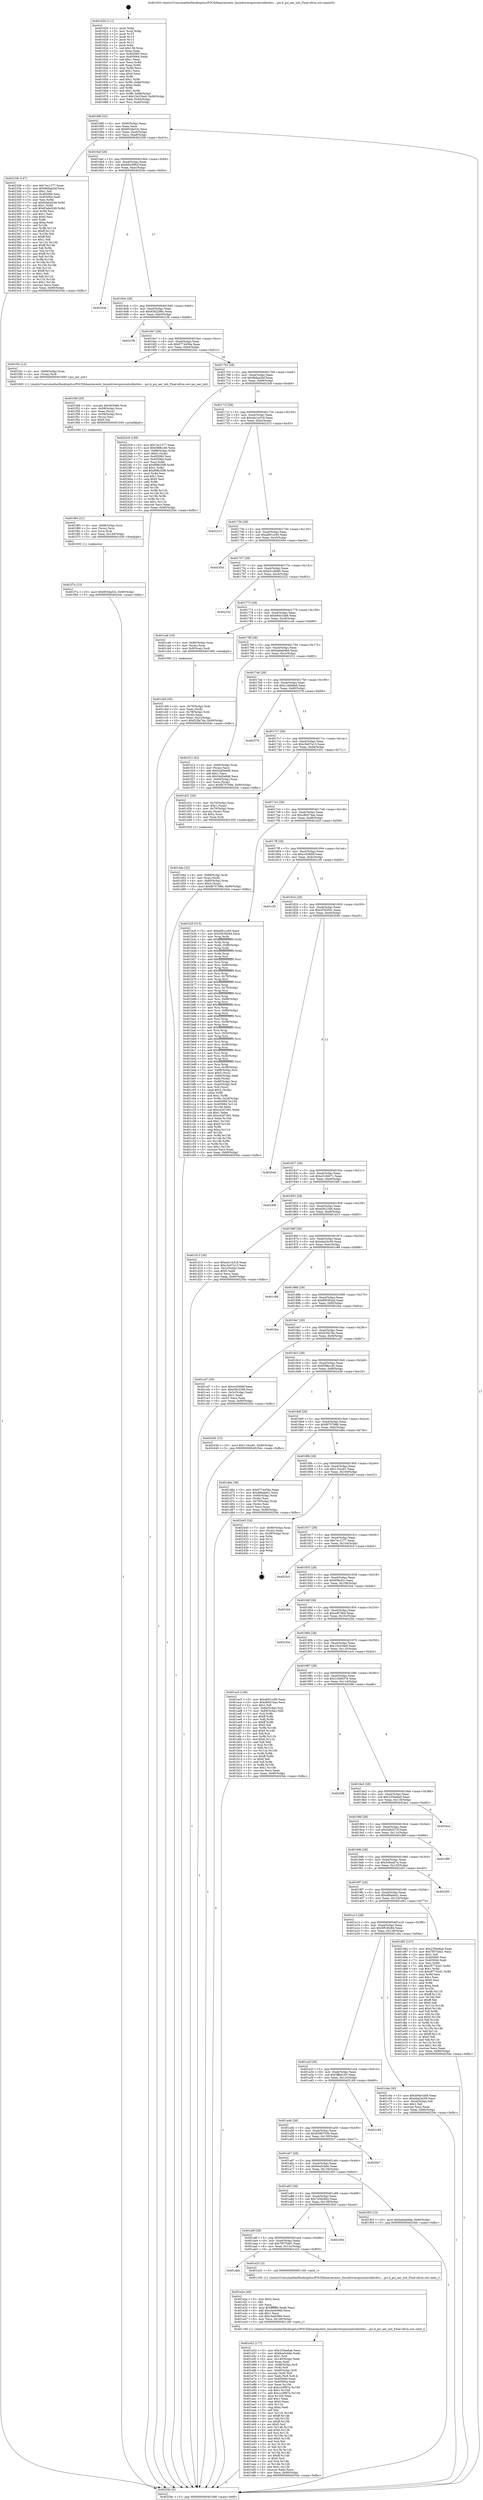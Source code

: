 digraph "0x401620" {
  label = "0x401620 (/mnt/c/Users/mathe/Desktop/tcc/POCII/binaries/extr_linuxdriverspcicontrollerdwc....pci.h_pci_aer_init_Final-ollvm.out::main(0))"
  labelloc = "t"
  node[shape=record]

  Entry [label="",width=0.3,height=0.3,shape=circle,fillcolor=black,style=filled]
  "0x40168f" [label="{
     0x40168f [32]\l
     | [instrs]\l
     &nbsp;&nbsp;0x40168f \<+6\>: mov -0x90(%rbp),%eax\l
     &nbsp;&nbsp;0x401695 \<+2\>: mov %eax,%ecx\l
     &nbsp;&nbsp;0x401697 \<+6\>: sub $0x855da53c,%ecx\l
     &nbsp;&nbsp;0x40169d \<+6\>: mov %eax,-0xa4(%rbp)\l
     &nbsp;&nbsp;0x4016a3 \<+6\>: mov %ecx,-0xa8(%rbp)\l
     &nbsp;&nbsp;0x4016a9 \<+6\>: je 0000000000402336 \<main+0xd16\>\l
  }"]
  "0x402336" [label="{
     0x402336 [147]\l
     | [instrs]\l
     &nbsp;&nbsp;0x402336 \<+5\>: mov $0x7ec1277,%eax\l
     &nbsp;&nbsp;0x40233b \<+5\>: mov $0x9b6aa2bf,%ecx\l
     &nbsp;&nbsp;0x402340 \<+2\>: mov $0x1,%dl\l
     &nbsp;&nbsp;0x402342 \<+7\>: mov 0x405060,%esi\l
     &nbsp;&nbsp;0x402349 \<+7\>: mov 0x405064,%edi\l
     &nbsp;&nbsp;0x402350 \<+3\>: mov %esi,%r8d\l
     &nbsp;&nbsp;0x402353 \<+7\>: sub $0x83abd249,%r8d\l
     &nbsp;&nbsp;0x40235a \<+4\>: sub $0x1,%r8d\l
     &nbsp;&nbsp;0x40235e \<+7\>: add $0x83abd249,%r8d\l
     &nbsp;&nbsp;0x402365 \<+4\>: imul %r8d,%esi\l
     &nbsp;&nbsp;0x402369 \<+3\>: and $0x1,%esi\l
     &nbsp;&nbsp;0x40236c \<+3\>: cmp $0x0,%esi\l
     &nbsp;&nbsp;0x40236f \<+4\>: sete %r9b\l
     &nbsp;&nbsp;0x402373 \<+3\>: cmp $0xa,%edi\l
     &nbsp;&nbsp;0x402376 \<+4\>: setl %r10b\l
     &nbsp;&nbsp;0x40237a \<+3\>: mov %r9b,%r11b\l
     &nbsp;&nbsp;0x40237d \<+4\>: xor $0xff,%r11b\l
     &nbsp;&nbsp;0x402381 \<+3\>: mov %r10b,%bl\l
     &nbsp;&nbsp;0x402384 \<+3\>: xor $0xff,%bl\l
     &nbsp;&nbsp;0x402387 \<+3\>: xor $0x1,%dl\l
     &nbsp;&nbsp;0x40238a \<+3\>: mov %r11b,%r14b\l
     &nbsp;&nbsp;0x40238d \<+4\>: and $0xff,%r14b\l
     &nbsp;&nbsp;0x402391 \<+3\>: and %dl,%r9b\l
     &nbsp;&nbsp;0x402394 \<+3\>: mov %bl,%r15b\l
     &nbsp;&nbsp;0x402397 \<+4\>: and $0xff,%r15b\l
     &nbsp;&nbsp;0x40239b \<+3\>: and %dl,%r10b\l
     &nbsp;&nbsp;0x40239e \<+3\>: or %r9b,%r14b\l
     &nbsp;&nbsp;0x4023a1 \<+3\>: or %r10b,%r15b\l
     &nbsp;&nbsp;0x4023a4 \<+3\>: xor %r15b,%r14b\l
     &nbsp;&nbsp;0x4023a7 \<+3\>: or %bl,%r11b\l
     &nbsp;&nbsp;0x4023aa \<+4\>: xor $0xff,%r11b\l
     &nbsp;&nbsp;0x4023ae \<+3\>: or $0x1,%dl\l
     &nbsp;&nbsp;0x4023b1 \<+3\>: and %dl,%r11b\l
     &nbsp;&nbsp;0x4023b4 \<+3\>: or %r11b,%r14b\l
     &nbsp;&nbsp;0x4023b7 \<+4\>: test $0x1,%r14b\l
     &nbsp;&nbsp;0x4023bb \<+3\>: cmovne %ecx,%eax\l
     &nbsp;&nbsp;0x4023be \<+6\>: mov %eax,-0x90(%rbp)\l
     &nbsp;&nbsp;0x4023c4 \<+5\>: jmp 00000000004025dc \<main+0xfbc\>\l
  }"]
  "0x4016af" [label="{
     0x4016af [28]\l
     | [instrs]\l
     &nbsp;&nbsp;0x4016af \<+5\>: jmp 00000000004016b4 \<main+0x94\>\l
     &nbsp;&nbsp;0x4016b4 \<+6\>: mov -0xa4(%rbp),%eax\l
     &nbsp;&nbsp;0x4016ba \<+5\>: sub $0x8d4308cf,%eax\l
     &nbsp;&nbsp;0x4016bf \<+6\>: mov %eax,-0xac(%rbp)\l
     &nbsp;&nbsp;0x4016c5 \<+6\>: je 000000000040254e \<main+0xf2e\>\l
  }"]
  Exit [label="",width=0.3,height=0.3,shape=circle,fillcolor=black,style=filled,peripheries=2]
  "0x40254e" [label="{
     0x40254e\l
  }", style=dashed]
  "0x4016cb" [label="{
     0x4016cb [28]\l
     | [instrs]\l
     &nbsp;&nbsp;0x4016cb \<+5\>: jmp 00000000004016d0 \<main+0xb0\>\l
     &nbsp;&nbsp;0x4016d0 \<+6\>: mov -0xa4(%rbp),%eax\l
     &nbsp;&nbsp;0x4016d6 \<+5\>: sub $0x9382286c,%eax\l
     &nbsp;&nbsp;0x4016db \<+6\>: mov %eax,-0xb0(%rbp)\l
     &nbsp;&nbsp;0x4016e1 \<+6\>: je 00000000004021fb \<main+0xbdb\>\l
  }"]
  "0x401f7a" [label="{
     0x401f7a [15]\l
     | [instrs]\l
     &nbsp;&nbsp;0x401f7a \<+10\>: movl $0x855da53c,-0x90(%rbp)\l
     &nbsp;&nbsp;0x401f84 \<+5\>: jmp 00000000004025dc \<main+0xfbc\>\l
  }"]
  "0x4021fb" [label="{
     0x4021fb\l
  }", style=dashed]
  "0x4016e7" [label="{
     0x4016e7 [28]\l
     | [instrs]\l
     &nbsp;&nbsp;0x4016e7 \<+5\>: jmp 00000000004016ec \<main+0xcc\>\l
     &nbsp;&nbsp;0x4016ec \<+6\>: mov -0xa4(%rbp),%eax\l
     &nbsp;&nbsp;0x4016f2 \<+5\>: sub $0x9774456a,%eax\l
     &nbsp;&nbsp;0x4016f7 \<+6\>: mov %eax,-0xb4(%rbp)\l
     &nbsp;&nbsp;0x4016fd \<+6\>: je 0000000000401f3c \<main+0x91c\>\l
  }"]
  "0x401f65" [label="{
     0x401f65 [21]\l
     | [instrs]\l
     &nbsp;&nbsp;0x401f65 \<+4\>: mov -0x68(%rbp),%rcx\l
     &nbsp;&nbsp;0x401f69 \<+3\>: mov (%rcx),%rcx\l
     &nbsp;&nbsp;0x401f6c \<+3\>: mov %rcx,%rdi\l
     &nbsp;&nbsp;0x401f6f \<+6\>: mov %eax,-0x144(%rbp)\l
     &nbsp;&nbsp;0x401f75 \<+5\>: call 0000000000401030 \<free@plt\>\l
     | [calls]\l
     &nbsp;&nbsp;0x401030 \{1\} (unknown)\l
  }"]
  "0x401f3c" [label="{
     0x401f3c [12]\l
     | [instrs]\l
     &nbsp;&nbsp;0x401f3c \<+4\>: mov -0x68(%rbp),%rax\l
     &nbsp;&nbsp;0x401f40 \<+3\>: mov (%rax),%rdi\l
     &nbsp;&nbsp;0x401f43 \<+5\>: call 0000000000401600 \<pci_aer_init\>\l
     | [calls]\l
     &nbsp;&nbsp;0x401600 \{1\} (/mnt/c/Users/mathe/Desktop/tcc/POCII/binaries/extr_linuxdriverspcicontrollerdwc....pci.h_pci_aer_init_Final-ollvm.out::pci_aer_init)\l
  }"]
  "0x401703" [label="{
     0x401703 [28]\l
     | [instrs]\l
     &nbsp;&nbsp;0x401703 \<+5\>: jmp 0000000000401708 \<main+0xe8\>\l
     &nbsp;&nbsp;0x401708 \<+6\>: mov -0xa4(%rbp),%eax\l
     &nbsp;&nbsp;0x40170e \<+5\>: sub $0x9b6aa2bf,%eax\l
     &nbsp;&nbsp;0x401713 \<+6\>: mov %eax,-0xb8(%rbp)\l
     &nbsp;&nbsp;0x401719 \<+6\>: je 00000000004023c9 \<main+0xda9\>\l
  }"]
  "0x401f48" [label="{
     0x401f48 [29]\l
     | [instrs]\l
     &nbsp;&nbsp;0x401f48 \<+10\>: movabs $0x4030d6,%rdi\l
     &nbsp;&nbsp;0x401f52 \<+4\>: mov -0x58(%rbp),%rcx\l
     &nbsp;&nbsp;0x401f56 \<+2\>: mov %eax,(%rcx)\l
     &nbsp;&nbsp;0x401f58 \<+4\>: mov -0x58(%rbp),%rcx\l
     &nbsp;&nbsp;0x401f5c \<+2\>: mov (%rcx),%esi\l
     &nbsp;&nbsp;0x401f5e \<+2\>: mov $0x0,%al\l
     &nbsp;&nbsp;0x401f60 \<+5\>: call 0000000000401040 \<printf@plt\>\l
     | [calls]\l
     &nbsp;&nbsp;0x401040 \{1\} (unknown)\l
  }"]
  "0x4023c9" [label="{
     0x4023c9 [109]\l
     | [instrs]\l
     &nbsp;&nbsp;0x4023c9 \<+5\>: mov $0x7ec1277,%eax\l
     &nbsp;&nbsp;0x4023ce \<+5\>: mov $0xf388cc40,%ecx\l
     &nbsp;&nbsp;0x4023d3 \<+7\>: mov -0x88(%rbp),%rdx\l
     &nbsp;&nbsp;0x4023da \<+6\>: movl $0x0,(%rdx)\l
     &nbsp;&nbsp;0x4023e0 \<+7\>: mov 0x405060,%esi\l
     &nbsp;&nbsp;0x4023e7 \<+7\>: mov 0x405064,%edi\l
     &nbsp;&nbsp;0x4023ee \<+3\>: mov %esi,%r8d\l
     &nbsp;&nbsp;0x4023f1 \<+7\>: sub $0xf99b35f8,%r8d\l
     &nbsp;&nbsp;0x4023f8 \<+4\>: sub $0x1,%r8d\l
     &nbsp;&nbsp;0x4023fc \<+7\>: add $0xf99b35f8,%r8d\l
     &nbsp;&nbsp;0x402403 \<+4\>: imul %r8d,%esi\l
     &nbsp;&nbsp;0x402407 \<+3\>: and $0x1,%esi\l
     &nbsp;&nbsp;0x40240a \<+3\>: cmp $0x0,%esi\l
     &nbsp;&nbsp;0x40240d \<+4\>: sete %r9b\l
     &nbsp;&nbsp;0x402411 \<+3\>: cmp $0xa,%edi\l
     &nbsp;&nbsp;0x402414 \<+4\>: setl %r10b\l
     &nbsp;&nbsp;0x402418 \<+3\>: mov %r9b,%r11b\l
     &nbsp;&nbsp;0x40241b \<+3\>: and %r10b,%r11b\l
     &nbsp;&nbsp;0x40241e \<+3\>: xor %r10b,%r9b\l
     &nbsp;&nbsp;0x402421 \<+3\>: or %r9b,%r11b\l
     &nbsp;&nbsp;0x402424 \<+4\>: test $0x1,%r11b\l
     &nbsp;&nbsp;0x402428 \<+3\>: cmovne %ecx,%eax\l
     &nbsp;&nbsp;0x40242b \<+6\>: mov %eax,-0x90(%rbp)\l
     &nbsp;&nbsp;0x402431 \<+5\>: jmp 00000000004025dc \<main+0xfbc\>\l
  }"]
  "0x40171f" [label="{
     0x40171f [28]\l
     | [instrs]\l
     &nbsp;&nbsp;0x40171f \<+5\>: jmp 0000000000401724 \<main+0x104\>\l
     &nbsp;&nbsp;0x401724 \<+6\>: mov -0xa4(%rbp),%eax\l
     &nbsp;&nbsp;0x40172a \<+5\>: sub $0xa4c1e318,%eax\l
     &nbsp;&nbsp;0x40172f \<+6\>: mov %eax,-0xbc(%rbp)\l
     &nbsp;&nbsp;0x401735 \<+6\>: je 0000000000402313 \<main+0xcf3\>\l
  }"]
  "0x401e52" [label="{
     0x401e52 [177]\l
     | [instrs]\l
     &nbsp;&nbsp;0x401e52 \<+5\>: mov $0x235be6ad,%ecx\l
     &nbsp;&nbsp;0x401e57 \<+5\>: mov $0x6ea5cb6e,%edx\l
     &nbsp;&nbsp;0x401e5c \<+3\>: mov $0x1,%sil\l
     &nbsp;&nbsp;0x401e5f \<+6\>: mov -0x140(%rbp),%edi\l
     &nbsp;&nbsp;0x401e65 \<+3\>: imul %eax,%edi\l
     &nbsp;&nbsp;0x401e68 \<+4\>: mov -0x68(%rbp),%r8\l
     &nbsp;&nbsp;0x401e6c \<+3\>: mov (%r8),%r8\l
     &nbsp;&nbsp;0x401e6f \<+4\>: mov -0x60(%rbp),%r9\l
     &nbsp;&nbsp;0x401e73 \<+3\>: movslq (%r9),%r9\l
     &nbsp;&nbsp;0x401e76 \<+4\>: mov %edi,(%r8,%r9,4)\l
     &nbsp;&nbsp;0x401e7a \<+7\>: mov 0x405060,%eax\l
     &nbsp;&nbsp;0x401e81 \<+7\>: mov 0x405064,%edi\l
     &nbsp;&nbsp;0x401e88 \<+3\>: mov %eax,%r10d\l
     &nbsp;&nbsp;0x401e8b \<+7\>: sub $0xccc9f87a,%r10d\l
     &nbsp;&nbsp;0x401e92 \<+4\>: sub $0x1,%r10d\l
     &nbsp;&nbsp;0x401e96 \<+7\>: add $0xccc9f87a,%r10d\l
     &nbsp;&nbsp;0x401e9d \<+4\>: imul %r10d,%eax\l
     &nbsp;&nbsp;0x401ea1 \<+3\>: and $0x1,%eax\l
     &nbsp;&nbsp;0x401ea4 \<+3\>: cmp $0x0,%eax\l
     &nbsp;&nbsp;0x401ea7 \<+4\>: sete %r11b\l
     &nbsp;&nbsp;0x401eab \<+3\>: cmp $0xa,%edi\l
     &nbsp;&nbsp;0x401eae \<+3\>: setl %bl\l
     &nbsp;&nbsp;0x401eb1 \<+3\>: mov %r11b,%r14b\l
     &nbsp;&nbsp;0x401eb4 \<+4\>: xor $0xff,%r14b\l
     &nbsp;&nbsp;0x401eb8 \<+3\>: mov %bl,%r15b\l
     &nbsp;&nbsp;0x401ebb \<+4\>: xor $0xff,%r15b\l
     &nbsp;&nbsp;0x401ebf \<+4\>: xor $0x0,%sil\l
     &nbsp;&nbsp;0x401ec3 \<+3\>: mov %r14b,%r12b\l
     &nbsp;&nbsp;0x401ec6 \<+4\>: and $0x0,%r12b\l
     &nbsp;&nbsp;0x401eca \<+3\>: and %sil,%r11b\l
     &nbsp;&nbsp;0x401ecd \<+3\>: mov %r15b,%r13b\l
     &nbsp;&nbsp;0x401ed0 \<+4\>: and $0x0,%r13b\l
     &nbsp;&nbsp;0x401ed4 \<+3\>: and %sil,%bl\l
     &nbsp;&nbsp;0x401ed7 \<+3\>: or %r11b,%r12b\l
     &nbsp;&nbsp;0x401eda \<+3\>: or %bl,%r13b\l
     &nbsp;&nbsp;0x401edd \<+3\>: xor %r13b,%r12b\l
     &nbsp;&nbsp;0x401ee0 \<+3\>: or %r15b,%r14b\l
     &nbsp;&nbsp;0x401ee3 \<+4\>: xor $0xff,%r14b\l
     &nbsp;&nbsp;0x401ee7 \<+4\>: or $0x0,%sil\l
     &nbsp;&nbsp;0x401eeb \<+3\>: and %sil,%r14b\l
     &nbsp;&nbsp;0x401eee \<+3\>: or %r14b,%r12b\l
     &nbsp;&nbsp;0x401ef1 \<+4\>: test $0x1,%r12b\l
     &nbsp;&nbsp;0x401ef5 \<+3\>: cmovne %edx,%ecx\l
     &nbsp;&nbsp;0x401ef8 \<+6\>: mov %ecx,-0x90(%rbp)\l
     &nbsp;&nbsp;0x401efe \<+5\>: jmp 00000000004025dc \<main+0xfbc\>\l
  }"]
  "0x402313" [label="{
     0x402313\l
  }", style=dashed]
  "0x40173b" [label="{
     0x40173b [28]\l
     | [instrs]\l
     &nbsp;&nbsp;0x40173b \<+5\>: jmp 0000000000401740 \<main+0x120\>\l
     &nbsp;&nbsp;0x401740 \<+6\>: mov -0xa4(%rbp),%eax\l
     &nbsp;&nbsp;0x401746 \<+5\>: sub $0xa691cc60,%eax\l
     &nbsp;&nbsp;0x40174b \<+6\>: mov %eax,-0xc0(%rbp)\l
     &nbsp;&nbsp;0x401751 \<+6\>: je 000000000040245d \<main+0xe3d\>\l
  }"]
  "0x401e2a" [label="{
     0x401e2a [40]\l
     | [instrs]\l
     &nbsp;&nbsp;0x401e2a \<+5\>: mov $0x2,%ecx\l
     &nbsp;&nbsp;0x401e2f \<+1\>: cltd\l
     &nbsp;&nbsp;0x401e30 \<+2\>: idiv %ecx\l
     &nbsp;&nbsp;0x401e32 \<+6\>: imul $0xfffffffe,%edx,%ecx\l
     &nbsp;&nbsp;0x401e38 \<+6\>: add $0xc4edc96b,%ecx\l
     &nbsp;&nbsp;0x401e3e \<+3\>: add $0x1,%ecx\l
     &nbsp;&nbsp;0x401e41 \<+6\>: sub $0xc4edc96b,%ecx\l
     &nbsp;&nbsp;0x401e47 \<+6\>: mov %ecx,-0x140(%rbp)\l
     &nbsp;&nbsp;0x401e4d \<+5\>: call 0000000000401160 \<next_i\>\l
     | [calls]\l
     &nbsp;&nbsp;0x401160 \{1\} (/mnt/c/Users/mathe/Desktop/tcc/POCII/binaries/extr_linuxdriverspcicontrollerdwc....pci.h_pci_aer_init_Final-ollvm.out::next_i)\l
  }"]
  "0x40245d" [label="{
     0x40245d\l
  }", style=dashed]
  "0x401757" [label="{
     0x401757 [28]\l
     | [instrs]\l
     &nbsp;&nbsp;0x401757 \<+5\>: jmp 000000000040175c \<main+0x13c\>\l
     &nbsp;&nbsp;0x40175c \<+6\>: mov -0xa4(%rbp),%eax\l
     &nbsp;&nbsp;0x401762 \<+5\>: sub $0xb5148af0,%eax\l
     &nbsp;&nbsp;0x401767 \<+6\>: mov %eax,-0xc4(%rbp)\l
     &nbsp;&nbsp;0x40176d \<+6\>: je 0000000000402322 \<main+0xd02\>\l
  }"]
  "0x401abb" [label="{
     0x401abb\l
  }", style=dashed]
  "0x402322" [label="{
     0x402322\l
  }", style=dashed]
  "0x401773" [label="{
     0x401773 [28]\l
     | [instrs]\l
     &nbsp;&nbsp;0x401773 \<+5\>: jmp 0000000000401778 \<main+0x158\>\l
     &nbsp;&nbsp;0x401778 \<+6\>: mov -0xa4(%rbp),%eax\l
     &nbsp;&nbsp;0x40177e \<+5\>: sub $0xb94e1bb9,%eax\l
     &nbsp;&nbsp;0x401783 \<+6\>: mov %eax,-0xc8(%rbp)\l
     &nbsp;&nbsp;0x401789 \<+6\>: je 0000000000401ca9 \<main+0x689\>\l
  }"]
  "0x401e25" [label="{
     0x401e25 [5]\l
     | [instrs]\l
     &nbsp;&nbsp;0x401e25 \<+5\>: call 0000000000401160 \<next_i\>\l
     | [calls]\l
     &nbsp;&nbsp;0x401160 \{1\} (/mnt/c/Users/mathe/Desktop/tcc/POCII/binaries/extr_linuxdriverspcicontrollerdwc....pci.h_pci_aer_init_Final-ollvm.out::next_i)\l
  }"]
  "0x401ca9" [label="{
     0x401ca9 [16]\l
     | [instrs]\l
     &nbsp;&nbsp;0x401ca9 \<+4\>: mov -0x80(%rbp),%rax\l
     &nbsp;&nbsp;0x401cad \<+3\>: mov (%rax),%rax\l
     &nbsp;&nbsp;0x401cb0 \<+4\>: mov 0x8(%rax),%rdi\l
     &nbsp;&nbsp;0x401cb4 \<+5\>: call 0000000000401060 \<atoi@plt\>\l
     | [calls]\l
     &nbsp;&nbsp;0x401060 \{1\} (unknown)\l
  }"]
  "0x40178f" [label="{
     0x40178f [28]\l
     | [instrs]\l
     &nbsp;&nbsp;0x40178f \<+5\>: jmp 0000000000401794 \<main+0x174\>\l
     &nbsp;&nbsp;0x401794 \<+6\>: mov -0xa4(%rbp),%eax\l
     &nbsp;&nbsp;0x40179a \<+5\>: sub $0xba0ad4bb,%eax\l
     &nbsp;&nbsp;0x40179f \<+6\>: mov %eax,-0xcc(%rbp)\l
     &nbsp;&nbsp;0x4017a5 \<+6\>: je 0000000000401f12 \<main+0x8f2\>\l
  }"]
  "0x401a9f" [label="{
     0x401a9f [28]\l
     | [instrs]\l
     &nbsp;&nbsp;0x401a9f \<+5\>: jmp 0000000000401aa4 \<main+0x484\>\l
     &nbsp;&nbsp;0x401aa4 \<+6\>: mov -0xa4(%rbp),%eax\l
     &nbsp;&nbsp;0x401aaa \<+5\>: sub $0x7f075dd1,%eax\l
     &nbsp;&nbsp;0x401aaf \<+6\>: mov %eax,-0x13c(%rbp)\l
     &nbsp;&nbsp;0x401ab5 \<+6\>: je 0000000000401e25 \<main+0x805\>\l
  }"]
  "0x401f12" [label="{
     0x401f12 [42]\l
     | [instrs]\l
     &nbsp;&nbsp;0x401f12 \<+4\>: mov -0x60(%rbp),%rax\l
     &nbsp;&nbsp;0x401f16 \<+2\>: mov (%rax),%ecx\l
     &nbsp;&nbsp;0x401f18 \<+6\>: add $0x54d5e8d6,%ecx\l
     &nbsp;&nbsp;0x401f1e \<+3\>: add $0x1,%ecx\l
     &nbsp;&nbsp;0x401f21 \<+6\>: sub $0x54d5e8d6,%ecx\l
     &nbsp;&nbsp;0x401f27 \<+4\>: mov -0x60(%rbp),%rax\l
     &nbsp;&nbsp;0x401f2b \<+2\>: mov %ecx,(%rax)\l
     &nbsp;&nbsp;0x401f2d \<+10\>: movl $0xfb707b86,-0x90(%rbp)\l
     &nbsp;&nbsp;0x401f37 \<+5\>: jmp 00000000004025dc \<main+0xfbc\>\l
  }"]
  "0x4017ab" [label="{
     0x4017ab [28]\l
     | [instrs]\l
     &nbsp;&nbsp;0x4017ab \<+5\>: jmp 00000000004017b0 \<main+0x190\>\l
     &nbsp;&nbsp;0x4017b0 \<+6\>: mov -0xa4(%rbp),%eax\l
     &nbsp;&nbsp;0x4017b6 \<+5\>: sub $0xc16bdde6,%eax\l
     &nbsp;&nbsp;0x4017bb \<+6\>: mov %eax,-0xd0(%rbp)\l
     &nbsp;&nbsp;0x4017c1 \<+6\>: je 0000000000402578 \<main+0xf58\>\l
  }"]
  "0x402304" [label="{
     0x402304\l
  }", style=dashed]
  "0x402578" [label="{
     0x402578\l
  }", style=dashed]
  "0x4017c7" [label="{
     0x4017c7 [28]\l
     | [instrs]\l
     &nbsp;&nbsp;0x4017c7 \<+5\>: jmp 00000000004017cc \<main+0x1ac\>\l
     &nbsp;&nbsp;0x4017cc \<+6\>: mov -0xa4(%rbp),%eax\l
     &nbsp;&nbsp;0x4017d2 \<+5\>: sub $0xc5e07a13,%eax\l
     &nbsp;&nbsp;0x4017d7 \<+6\>: mov %eax,-0xd4(%rbp)\l
     &nbsp;&nbsp;0x4017dd \<+6\>: je 0000000000401d31 \<main+0x711\>\l
  }"]
  "0x401a83" [label="{
     0x401a83 [28]\l
     | [instrs]\l
     &nbsp;&nbsp;0x401a83 \<+5\>: jmp 0000000000401a88 \<main+0x468\>\l
     &nbsp;&nbsp;0x401a88 \<+6\>: mov -0xa4(%rbp),%eax\l
     &nbsp;&nbsp;0x401a8e \<+5\>: sub $0x7e56c6d2,%eax\l
     &nbsp;&nbsp;0x401a93 \<+6\>: mov %eax,-0x138(%rbp)\l
     &nbsp;&nbsp;0x401a99 \<+6\>: je 0000000000402304 \<main+0xce4\>\l
  }"]
  "0x401d31" [label="{
     0x401d31 [29]\l
     | [instrs]\l
     &nbsp;&nbsp;0x401d31 \<+4\>: mov -0x70(%rbp),%rax\l
     &nbsp;&nbsp;0x401d35 \<+6\>: movl $0x1,(%rax)\l
     &nbsp;&nbsp;0x401d3b \<+4\>: mov -0x70(%rbp),%rax\l
     &nbsp;&nbsp;0x401d3f \<+3\>: movslq (%rax),%rax\l
     &nbsp;&nbsp;0x401d42 \<+4\>: shl $0x2,%rax\l
     &nbsp;&nbsp;0x401d46 \<+3\>: mov %rax,%rdi\l
     &nbsp;&nbsp;0x401d49 \<+5\>: call 0000000000401050 \<malloc@plt\>\l
     | [calls]\l
     &nbsp;&nbsp;0x401050 \{1\} (unknown)\l
  }"]
  "0x4017e3" [label="{
     0x4017e3 [28]\l
     | [instrs]\l
     &nbsp;&nbsp;0x4017e3 \<+5\>: jmp 00000000004017e8 \<main+0x1c8\>\l
     &nbsp;&nbsp;0x4017e8 \<+6\>: mov -0xa4(%rbp),%eax\l
     &nbsp;&nbsp;0x4017ee \<+5\>: sub $0xc66474aa,%eax\l
     &nbsp;&nbsp;0x4017f3 \<+6\>: mov %eax,-0xd8(%rbp)\l
     &nbsp;&nbsp;0x4017f9 \<+6\>: je 0000000000401b2f \<main+0x50f\>\l
  }"]
  "0x401f03" [label="{
     0x401f03 [15]\l
     | [instrs]\l
     &nbsp;&nbsp;0x401f03 \<+10\>: movl $0xba0ad4bb,-0x90(%rbp)\l
     &nbsp;&nbsp;0x401f0d \<+5\>: jmp 00000000004025dc \<main+0xfbc\>\l
  }"]
  "0x401b2f" [label="{
     0x401b2f [315]\l
     | [instrs]\l
     &nbsp;&nbsp;0x401b2f \<+5\>: mov $0xa691cc60,%eax\l
     &nbsp;&nbsp;0x401b34 \<+5\>: mov $0x5f538284,%ecx\l
     &nbsp;&nbsp;0x401b39 \<+3\>: mov %rsp,%rdx\l
     &nbsp;&nbsp;0x401b3c \<+4\>: add $0xfffffffffffffff0,%rdx\l
     &nbsp;&nbsp;0x401b40 \<+3\>: mov %rdx,%rsp\l
     &nbsp;&nbsp;0x401b43 \<+7\>: mov %rdx,-0x88(%rbp)\l
     &nbsp;&nbsp;0x401b4a \<+3\>: mov %rsp,%rdx\l
     &nbsp;&nbsp;0x401b4d \<+4\>: add $0xfffffffffffffff0,%rdx\l
     &nbsp;&nbsp;0x401b51 \<+3\>: mov %rdx,%rsp\l
     &nbsp;&nbsp;0x401b54 \<+3\>: mov %rsp,%rsi\l
     &nbsp;&nbsp;0x401b57 \<+4\>: add $0xfffffffffffffff0,%rsi\l
     &nbsp;&nbsp;0x401b5b \<+3\>: mov %rsi,%rsp\l
     &nbsp;&nbsp;0x401b5e \<+4\>: mov %rsi,-0x80(%rbp)\l
     &nbsp;&nbsp;0x401b62 \<+3\>: mov %rsp,%rsi\l
     &nbsp;&nbsp;0x401b65 \<+4\>: add $0xfffffffffffffff0,%rsi\l
     &nbsp;&nbsp;0x401b69 \<+3\>: mov %rsi,%rsp\l
     &nbsp;&nbsp;0x401b6c \<+4\>: mov %rsi,-0x78(%rbp)\l
     &nbsp;&nbsp;0x401b70 \<+3\>: mov %rsp,%rsi\l
     &nbsp;&nbsp;0x401b73 \<+4\>: add $0xfffffffffffffff0,%rsi\l
     &nbsp;&nbsp;0x401b77 \<+3\>: mov %rsi,%rsp\l
     &nbsp;&nbsp;0x401b7a \<+4\>: mov %rsi,-0x70(%rbp)\l
     &nbsp;&nbsp;0x401b7e \<+3\>: mov %rsp,%rsi\l
     &nbsp;&nbsp;0x401b81 \<+4\>: add $0xfffffffffffffff0,%rsi\l
     &nbsp;&nbsp;0x401b85 \<+3\>: mov %rsi,%rsp\l
     &nbsp;&nbsp;0x401b88 \<+4\>: mov %rsi,-0x68(%rbp)\l
     &nbsp;&nbsp;0x401b8c \<+3\>: mov %rsp,%rsi\l
     &nbsp;&nbsp;0x401b8f \<+4\>: add $0xfffffffffffffff0,%rsi\l
     &nbsp;&nbsp;0x401b93 \<+3\>: mov %rsi,%rsp\l
     &nbsp;&nbsp;0x401b96 \<+4\>: mov %rsi,-0x60(%rbp)\l
     &nbsp;&nbsp;0x401b9a \<+3\>: mov %rsp,%rsi\l
     &nbsp;&nbsp;0x401b9d \<+4\>: add $0xfffffffffffffff0,%rsi\l
     &nbsp;&nbsp;0x401ba1 \<+3\>: mov %rsi,%rsp\l
     &nbsp;&nbsp;0x401ba4 \<+4\>: mov %rsi,-0x58(%rbp)\l
     &nbsp;&nbsp;0x401ba8 \<+3\>: mov %rsp,%rsi\l
     &nbsp;&nbsp;0x401bab \<+4\>: add $0xfffffffffffffff0,%rsi\l
     &nbsp;&nbsp;0x401baf \<+3\>: mov %rsi,%rsp\l
     &nbsp;&nbsp;0x401bb2 \<+4\>: mov %rsi,-0x50(%rbp)\l
     &nbsp;&nbsp;0x401bb6 \<+3\>: mov %rsp,%rsi\l
     &nbsp;&nbsp;0x401bb9 \<+4\>: add $0xfffffffffffffff0,%rsi\l
     &nbsp;&nbsp;0x401bbd \<+3\>: mov %rsi,%rsp\l
     &nbsp;&nbsp;0x401bc0 \<+4\>: mov %rsi,-0x48(%rbp)\l
     &nbsp;&nbsp;0x401bc4 \<+3\>: mov %rsp,%rsi\l
     &nbsp;&nbsp;0x401bc7 \<+4\>: add $0xfffffffffffffff0,%rsi\l
     &nbsp;&nbsp;0x401bcb \<+3\>: mov %rsi,%rsp\l
     &nbsp;&nbsp;0x401bce \<+4\>: mov %rsi,-0x40(%rbp)\l
     &nbsp;&nbsp;0x401bd2 \<+3\>: mov %rsp,%rsi\l
     &nbsp;&nbsp;0x401bd5 \<+4\>: add $0xfffffffffffffff0,%rsi\l
     &nbsp;&nbsp;0x401bd9 \<+3\>: mov %rsi,%rsp\l
     &nbsp;&nbsp;0x401bdc \<+4\>: mov %rsi,-0x38(%rbp)\l
     &nbsp;&nbsp;0x401be0 \<+7\>: mov -0x88(%rbp),%rsi\l
     &nbsp;&nbsp;0x401be7 \<+6\>: movl $0x0,(%rsi)\l
     &nbsp;&nbsp;0x401bed \<+6\>: mov -0x94(%rbp),%edi\l
     &nbsp;&nbsp;0x401bf3 \<+2\>: mov %edi,(%rdx)\l
     &nbsp;&nbsp;0x401bf5 \<+4\>: mov -0x80(%rbp),%rsi\l
     &nbsp;&nbsp;0x401bf9 \<+7\>: mov -0xa0(%rbp),%r8\l
     &nbsp;&nbsp;0x401c00 \<+3\>: mov %r8,(%rsi)\l
     &nbsp;&nbsp;0x401c03 \<+3\>: cmpl $0x2,(%rdx)\l
     &nbsp;&nbsp;0x401c06 \<+4\>: setne %r9b\l
     &nbsp;&nbsp;0x401c0a \<+4\>: and $0x1,%r9b\l
     &nbsp;&nbsp;0x401c0e \<+4\>: mov %r9b,-0x2d(%rbp)\l
     &nbsp;&nbsp;0x401c12 \<+8\>: mov 0x405060,%r10d\l
     &nbsp;&nbsp;0x401c1a \<+8\>: mov 0x405064,%r11d\l
     &nbsp;&nbsp;0x401c22 \<+3\>: mov %r10d,%ebx\l
     &nbsp;&nbsp;0x401c25 \<+6\>: sub $0xc42d7491,%ebx\l
     &nbsp;&nbsp;0x401c2b \<+3\>: sub $0x1,%ebx\l
     &nbsp;&nbsp;0x401c2e \<+6\>: add $0xc42d7491,%ebx\l
     &nbsp;&nbsp;0x401c34 \<+4\>: imul %ebx,%r10d\l
     &nbsp;&nbsp;0x401c38 \<+4\>: and $0x1,%r10d\l
     &nbsp;&nbsp;0x401c3c \<+4\>: cmp $0x0,%r10d\l
     &nbsp;&nbsp;0x401c40 \<+4\>: sete %r9b\l
     &nbsp;&nbsp;0x401c44 \<+4\>: cmp $0xa,%r11d\l
     &nbsp;&nbsp;0x401c48 \<+4\>: setl %r14b\l
     &nbsp;&nbsp;0x401c4c \<+3\>: mov %r9b,%r15b\l
     &nbsp;&nbsp;0x401c4f \<+3\>: and %r14b,%r15b\l
     &nbsp;&nbsp;0x401c52 \<+3\>: xor %r14b,%r9b\l
     &nbsp;&nbsp;0x401c55 \<+3\>: or %r9b,%r15b\l
     &nbsp;&nbsp;0x401c58 \<+4\>: test $0x1,%r15b\l
     &nbsp;&nbsp;0x401c5c \<+3\>: cmovne %ecx,%eax\l
     &nbsp;&nbsp;0x401c5f \<+6\>: mov %eax,-0x90(%rbp)\l
     &nbsp;&nbsp;0x401c65 \<+5\>: jmp 00000000004025dc \<main+0xfbc\>\l
  }"]
  "0x4017ff" [label="{
     0x4017ff [28]\l
     | [instrs]\l
     &nbsp;&nbsp;0x4017ff \<+5\>: jmp 0000000000401804 \<main+0x1e4\>\l
     &nbsp;&nbsp;0x401804 \<+6\>: mov -0xa4(%rbp),%eax\l
     &nbsp;&nbsp;0x40180a \<+5\>: sub $0xcc036fdf,%eax\l
     &nbsp;&nbsp;0x40180f \<+6\>: mov %eax,-0xdc(%rbp)\l
     &nbsp;&nbsp;0x401815 \<+6\>: je 0000000000401cf5 \<main+0x6d5\>\l
  }"]
  "0x401a67" [label="{
     0x401a67 [28]\l
     | [instrs]\l
     &nbsp;&nbsp;0x401a67 \<+5\>: jmp 0000000000401a6c \<main+0x44c\>\l
     &nbsp;&nbsp;0x401a6c \<+6\>: mov -0xa4(%rbp),%eax\l
     &nbsp;&nbsp;0x401a72 \<+5\>: sub $0x6ea5cb6e,%eax\l
     &nbsp;&nbsp;0x401a77 \<+6\>: mov %eax,-0x134(%rbp)\l
     &nbsp;&nbsp;0x401a7d \<+6\>: je 0000000000401f03 \<main+0x8e3\>\l
  }"]
  "0x401cf5" [label="{
     0x401cf5\l
  }", style=dashed]
  "0x40181b" [label="{
     0x40181b [28]\l
     | [instrs]\l
     &nbsp;&nbsp;0x40181b \<+5\>: jmp 0000000000401820 \<main+0x200\>\l
     &nbsp;&nbsp;0x401820 \<+6\>: mov -0xa4(%rbp),%eax\l
     &nbsp;&nbsp;0x401826 \<+5\>: sub $0xcf783001,%eax\l
     &nbsp;&nbsp;0x40182b \<+6\>: mov %eax,-0xe0(%rbp)\l
     &nbsp;&nbsp;0x401831 \<+6\>: je 0000000000402040 \<main+0xa20\>\l
  }"]
  "0x4020e7" [label="{
     0x4020e7\l
  }", style=dashed]
  "0x402040" [label="{
     0x402040\l
  }", style=dashed]
  "0x401837" [label="{
     0x401837 [28]\l
     | [instrs]\l
     &nbsp;&nbsp;0x401837 \<+5\>: jmp 000000000040183c \<main+0x21c\>\l
     &nbsp;&nbsp;0x40183c \<+6\>: mov -0xa4(%rbp),%eax\l
     &nbsp;&nbsp;0x401842 \<+5\>: sub $0xe3184071,%eax\l
     &nbsp;&nbsp;0x401847 \<+6\>: mov %eax,-0xe4(%rbp)\l
     &nbsp;&nbsp;0x40184d \<+6\>: je 00000000004024f8 \<main+0xed8\>\l
  }"]
  "0x401a4b" [label="{
     0x401a4b [28]\l
     | [instrs]\l
     &nbsp;&nbsp;0x401a4b \<+5\>: jmp 0000000000401a50 \<main+0x430\>\l
     &nbsp;&nbsp;0x401a50 \<+6\>: mov -0xa4(%rbp),%eax\l
     &nbsp;&nbsp;0x401a56 \<+5\>: sub $0x6596703b,%eax\l
     &nbsp;&nbsp;0x401a5b \<+6\>: mov %eax,-0x130(%rbp)\l
     &nbsp;&nbsp;0x401a61 \<+6\>: je 00000000004020e7 \<main+0xac7\>\l
  }"]
  "0x4024f8" [label="{
     0x4024f8\l
  }", style=dashed]
  "0x401853" [label="{
     0x401853 [28]\l
     | [instrs]\l
     &nbsp;&nbsp;0x401853 \<+5\>: jmp 0000000000401858 \<main+0x238\>\l
     &nbsp;&nbsp;0x401858 \<+6\>: mov -0xa4(%rbp),%eax\l
     &nbsp;&nbsp;0x40185e \<+5\>: sub $0xe5fc2348,%eax\l
     &nbsp;&nbsp;0x401863 \<+6\>: mov %eax,-0xe8(%rbp)\l
     &nbsp;&nbsp;0x401869 \<+6\>: je 0000000000401d13 \<main+0x6f3\>\l
  }"]
  "0x402189" [label="{
     0x402189\l
  }", style=dashed]
  "0x401d13" [label="{
     0x401d13 [30]\l
     | [instrs]\l
     &nbsp;&nbsp;0x401d13 \<+5\>: mov $0xa4c1e318,%eax\l
     &nbsp;&nbsp;0x401d18 \<+5\>: mov $0xc5e07a13,%ecx\l
     &nbsp;&nbsp;0x401d1d \<+3\>: mov -0x2c(%rbp),%edx\l
     &nbsp;&nbsp;0x401d20 \<+3\>: cmp $0x0,%edx\l
     &nbsp;&nbsp;0x401d23 \<+3\>: cmove %ecx,%eax\l
     &nbsp;&nbsp;0x401d26 \<+6\>: mov %eax,-0x90(%rbp)\l
     &nbsp;&nbsp;0x401d2c \<+5\>: jmp 00000000004025dc \<main+0xfbc\>\l
  }"]
  "0x40186f" [label="{
     0x40186f [28]\l
     | [instrs]\l
     &nbsp;&nbsp;0x40186f \<+5\>: jmp 0000000000401874 \<main+0x254\>\l
     &nbsp;&nbsp;0x401874 \<+6\>: mov -0xa4(%rbp),%eax\l
     &nbsp;&nbsp;0x40187a \<+5\>: sub $0xeba24c09,%eax\l
     &nbsp;&nbsp;0x40187f \<+6\>: mov %eax,-0xec(%rbp)\l
     &nbsp;&nbsp;0x401885 \<+6\>: je 0000000000401c88 \<main+0x668\>\l
  }"]
  "0x401d4e" [label="{
     0x401d4e [32]\l
     | [instrs]\l
     &nbsp;&nbsp;0x401d4e \<+4\>: mov -0x68(%rbp),%rdi\l
     &nbsp;&nbsp;0x401d52 \<+3\>: mov %rax,(%rdi)\l
     &nbsp;&nbsp;0x401d55 \<+4\>: mov -0x60(%rbp),%rax\l
     &nbsp;&nbsp;0x401d59 \<+6\>: movl $0x0,(%rax)\l
     &nbsp;&nbsp;0x401d5f \<+10\>: movl $0xfb707b86,-0x90(%rbp)\l
     &nbsp;&nbsp;0x401d69 \<+5\>: jmp 00000000004025dc \<main+0xfbc\>\l
  }"]
  "0x401c88" [label="{
     0x401c88\l
  }", style=dashed]
  "0x40188b" [label="{
     0x40188b [28]\l
     | [instrs]\l
     &nbsp;&nbsp;0x40188b \<+5\>: jmp 0000000000401890 \<main+0x270\>\l
     &nbsp;&nbsp;0x401890 \<+6\>: mov -0xa4(%rbp),%eax\l
     &nbsp;&nbsp;0x401896 \<+5\>: sub $0xf08382ad,%eax\l
     &nbsp;&nbsp;0x40189b \<+6\>: mov %eax,-0xf0(%rbp)\l
     &nbsp;&nbsp;0x4018a1 \<+6\>: je 0000000000401fea \<main+0x9ca\>\l
  }"]
  "0x401cb9" [label="{
     0x401cb9 [30]\l
     | [instrs]\l
     &nbsp;&nbsp;0x401cb9 \<+4\>: mov -0x78(%rbp),%rdi\l
     &nbsp;&nbsp;0x401cbd \<+2\>: mov %eax,(%rdi)\l
     &nbsp;&nbsp;0x401cbf \<+4\>: mov -0x78(%rbp),%rdi\l
     &nbsp;&nbsp;0x401cc3 \<+2\>: mov (%rdi),%eax\l
     &nbsp;&nbsp;0x401cc5 \<+3\>: mov %eax,-0x2c(%rbp)\l
     &nbsp;&nbsp;0x401cc8 \<+10\>: movl $0xf23fa76a,-0x90(%rbp)\l
     &nbsp;&nbsp;0x401cd2 \<+5\>: jmp 00000000004025dc \<main+0xfbc\>\l
  }"]
  "0x401fea" [label="{
     0x401fea\l
  }", style=dashed]
  "0x4018a7" [label="{
     0x4018a7 [28]\l
     | [instrs]\l
     &nbsp;&nbsp;0x4018a7 \<+5\>: jmp 00000000004018ac \<main+0x28c\>\l
     &nbsp;&nbsp;0x4018ac \<+6\>: mov -0xa4(%rbp),%eax\l
     &nbsp;&nbsp;0x4018b2 \<+5\>: sub $0xf23fa76a,%eax\l
     &nbsp;&nbsp;0x4018b7 \<+6\>: mov %eax,-0xf4(%rbp)\l
     &nbsp;&nbsp;0x4018bd \<+6\>: je 0000000000401cd7 \<main+0x6b7\>\l
  }"]
  "0x401a2f" [label="{
     0x401a2f [28]\l
     | [instrs]\l
     &nbsp;&nbsp;0x401a2f \<+5\>: jmp 0000000000401a34 \<main+0x414\>\l
     &nbsp;&nbsp;0x401a34 \<+6\>: mov -0xa4(%rbp),%eax\l
     &nbsp;&nbsp;0x401a3a \<+5\>: sub $0x5ffd4165,%eax\l
     &nbsp;&nbsp;0x401a3f \<+6\>: mov %eax,-0x12c(%rbp)\l
     &nbsp;&nbsp;0x401a45 \<+6\>: je 0000000000402189 \<main+0xb69\>\l
  }"]
  "0x401cd7" [label="{
     0x401cd7 [30]\l
     | [instrs]\l
     &nbsp;&nbsp;0x401cd7 \<+5\>: mov $0xcc036fdf,%eax\l
     &nbsp;&nbsp;0x401cdc \<+5\>: mov $0xe5fc2348,%ecx\l
     &nbsp;&nbsp;0x401ce1 \<+3\>: mov -0x2c(%rbp),%edx\l
     &nbsp;&nbsp;0x401ce4 \<+3\>: cmp $0x1,%edx\l
     &nbsp;&nbsp;0x401ce7 \<+3\>: cmovl %ecx,%eax\l
     &nbsp;&nbsp;0x401cea \<+6\>: mov %eax,-0x90(%rbp)\l
     &nbsp;&nbsp;0x401cf0 \<+5\>: jmp 00000000004025dc \<main+0xfbc\>\l
  }"]
  "0x4018c3" [label="{
     0x4018c3 [28]\l
     | [instrs]\l
     &nbsp;&nbsp;0x4018c3 \<+5\>: jmp 00000000004018c8 \<main+0x2a8\>\l
     &nbsp;&nbsp;0x4018c8 \<+6\>: mov -0xa4(%rbp),%eax\l
     &nbsp;&nbsp;0x4018ce \<+5\>: sub $0xf388cc40,%eax\l
     &nbsp;&nbsp;0x4018d3 \<+6\>: mov %eax,-0xf8(%rbp)\l
     &nbsp;&nbsp;0x4018d9 \<+6\>: je 0000000000402436 \<main+0xe16\>\l
  }"]
  "0x401c6a" [label="{
     0x401c6a [30]\l
     | [instrs]\l
     &nbsp;&nbsp;0x401c6a \<+5\>: mov $0xb94e1bb9,%eax\l
     &nbsp;&nbsp;0x401c6f \<+5\>: mov $0xeba24c09,%ecx\l
     &nbsp;&nbsp;0x401c74 \<+3\>: mov -0x2d(%rbp),%dl\l
     &nbsp;&nbsp;0x401c77 \<+3\>: test $0x1,%dl\l
     &nbsp;&nbsp;0x401c7a \<+3\>: cmovne %ecx,%eax\l
     &nbsp;&nbsp;0x401c7d \<+6\>: mov %eax,-0x90(%rbp)\l
     &nbsp;&nbsp;0x401c83 \<+5\>: jmp 00000000004025dc \<main+0xfbc\>\l
  }"]
  "0x402436" [label="{
     0x402436 [15]\l
     | [instrs]\l
     &nbsp;&nbsp;0x402436 \<+10\>: movl $0x110ca91,-0x90(%rbp)\l
     &nbsp;&nbsp;0x402440 \<+5\>: jmp 00000000004025dc \<main+0xfbc\>\l
  }"]
  "0x4018df" [label="{
     0x4018df [28]\l
     | [instrs]\l
     &nbsp;&nbsp;0x4018df \<+5\>: jmp 00000000004018e4 \<main+0x2c4\>\l
     &nbsp;&nbsp;0x4018e4 \<+6\>: mov -0xa4(%rbp),%eax\l
     &nbsp;&nbsp;0x4018ea \<+5\>: sub $0xfb707b86,%eax\l
     &nbsp;&nbsp;0x4018ef \<+6\>: mov %eax,-0xfc(%rbp)\l
     &nbsp;&nbsp;0x4018f5 \<+6\>: je 0000000000401d6e \<main+0x74e\>\l
  }"]
  "0x401a13" [label="{
     0x401a13 [28]\l
     | [instrs]\l
     &nbsp;&nbsp;0x401a13 \<+5\>: jmp 0000000000401a18 \<main+0x3f8\>\l
     &nbsp;&nbsp;0x401a18 \<+6\>: mov -0xa4(%rbp),%eax\l
     &nbsp;&nbsp;0x401a1e \<+5\>: sub $0x5f538284,%eax\l
     &nbsp;&nbsp;0x401a23 \<+6\>: mov %eax,-0x128(%rbp)\l
     &nbsp;&nbsp;0x401a29 \<+6\>: je 0000000000401c6a \<main+0x64a\>\l
  }"]
  "0x401d6e" [label="{
     0x401d6e [36]\l
     | [instrs]\l
     &nbsp;&nbsp;0x401d6e \<+5\>: mov $0x9774456a,%eax\l
     &nbsp;&nbsp;0x401d73 \<+5\>: mov $0x4f9aded1,%ecx\l
     &nbsp;&nbsp;0x401d78 \<+4\>: mov -0x60(%rbp),%rdx\l
     &nbsp;&nbsp;0x401d7c \<+2\>: mov (%rdx),%esi\l
     &nbsp;&nbsp;0x401d7e \<+4\>: mov -0x70(%rbp),%rdx\l
     &nbsp;&nbsp;0x401d82 \<+2\>: cmp (%rdx),%esi\l
     &nbsp;&nbsp;0x401d84 \<+3\>: cmovl %ecx,%eax\l
     &nbsp;&nbsp;0x401d87 \<+6\>: mov %eax,-0x90(%rbp)\l
     &nbsp;&nbsp;0x401d8d \<+5\>: jmp 00000000004025dc \<main+0xfbc\>\l
  }"]
  "0x4018fb" [label="{
     0x4018fb [28]\l
     | [instrs]\l
     &nbsp;&nbsp;0x4018fb \<+5\>: jmp 0000000000401900 \<main+0x2e0\>\l
     &nbsp;&nbsp;0x401900 \<+6\>: mov -0xa4(%rbp),%eax\l
     &nbsp;&nbsp;0x401906 \<+5\>: sub $0x110ca91,%eax\l
     &nbsp;&nbsp;0x40190b \<+6\>: mov %eax,-0x100(%rbp)\l
     &nbsp;&nbsp;0x401911 \<+6\>: je 0000000000402445 \<main+0xe25\>\l
  }"]
  "0x401d92" [label="{
     0x401d92 [147]\l
     | [instrs]\l
     &nbsp;&nbsp;0x401d92 \<+5\>: mov $0x235be6ad,%eax\l
     &nbsp;&nbsp;0x401d97 \<+5\>: mov $0x7f075dd1,%ecx\l
     &nbsp;&nbsp;0x401d9c \<+2\>: mov $0x1,%dl\l
     &nbsp;&nbsp;0x401d9e \<+7\>: mov 0x405060,%esi\l
     &nbsp;&nbsp;0x401da5 \<+7\>: mov 0x405064,%edi\l
     &nbsp;&nbsp;0x401dac \<+3\>: mov %esi,%r8d\l
     &nbsp;&nbsp;0x401daf \<+7\>: add $0xc87742d1,%r8d\l
     &nbsp;&nbsp;0x401db6 \<+4\>: sub $0x1,%r8d\l
     &nbsp;&nbsp;0x401dba \<+7\>: sub $0xc87742d1,%r8d\l
     &nbsp;&nbsp;0x401dc1 \<+4\>: imul %r8d,%esi\l
     &nbsp;&nbsp;0x401dc5 \<+3\>: and $0x1,%esi\l
     &nbsp;&nbsp;0x401dc8 \<+3\>: cmp $0x0,%esi\l
     &nbsp;&nbsp;0x401dcb \<+4\>: sete %r9b\l
     &nbsp;&nbsp;0x401dcf \<+3\>: cmp $0xa,%edi\l
     &nbsp;&nbsp;0x401dd2 \<+4\>: setl %r10b\l
     &nbsp;&nbsp;0x401dd6 \<+3\>: mov %r9b,%r11b\l
     &nbsp;&nbsp;0x401dd9 \<+4\>: xor $0xff,%r11b\l
     &nbsp;&nbsp;0x401ddd \<+3\>: mov %r10b,%bl\l
     &nbsp;&nbsp;0x401de0 \<+3\>: xor $0xff,%bl\l
     &nbsp;&nbsp;0x401de3 \<+3\>: xor $0x0,%dl\l
     &nbsp;&nbsp;0x401de6 \<+3\>: mov %r11b,%r14b\l
     &nbsp;&nbsp;0x401de9 \<+4\>: and $0x0,%r14b\l
     &nbsp;&nbsp;0x401ded \<+3\>: and %dl,%r9b\l
     &nbsp;&nbsp;0x401df0 \<+3\>: mov %bl,%r15b\l
     &nbsp;&nbsp;0x401df3 \<+4\>: and $0x0,%r15b\l
     &nbsp;&nbsp;0x401df7 \<+3\>: and %dl,%r10b\l
     &nbsp;&nbsp;0x401dfa \<+3\>: or %r9b,%r14b\l
     &nbsp;&nbsp;0x401dfd \<+3\>: or %r10b,%r15b\l
     &nbsp;&nbsp;0x401e00 \<+3\>: xor %r15b,%r14b\l
     &nbsp;&nbsp;0x401e03 \<+3\>: or %bl,%r11b\l
     &nbsp;&nbsp;0x401e06 \<+4\>: xor $0xff,%r11b\l
     &nbsp;&nbsp;0x401e0a \<+3\>: or $0x0,%dl\l
     &nbsp;&nbsp;0x401e0d \<+3\>: and %dl,%r11b\l
     &nbsp;&nbsp;0x401e10 \<+3\>: or %r11b,%r14b\l
     &nbsp;&nbsp;0x401e13 \<+4\>: test $0x1,%r14b\l
     &nbsp;&nbsp;0x401e17 \<+3\>: cmovne %ecx,%eax\l
     &nbsp;&nbsp;0x401e1a \<+6\>: mov %eax,-0x90(%rbp)\l
     &nbsp;&nbsp;0x401e20 \<+5\>: jmp 00000000004025dc \<main+0xfbc\>\l
  }"]
  "0x402445" [label="{
     0x402445 [24]\l
     | [instrs]\l
     &nbsp;&nbsp;0x402445 \<+7\>: mov -0x88(%rbp),%rax\l
     &nbsp;&nbsp;0x40244c \<+2\>: mov (%rax),%eax\l
     &nbsp;&nbsp;0x40244e \<+4\>: lea -0x28(%rbp),%rsp\l
     &nbsp;&nbsp;0x402452 \<+1\>: pop %rbx\l
     &nbsp;&nbsp;0x402453 \<+2\>: pop %r12\l
     &nbsp;&nbsp;0x402455 \<+2\>: pop %r13\l
     &nbsp;&nbsp;0x402457 \<+2\>: pop %r14\l
     &nbsp;&nbsp;0x402459 \<+2\>: pop %r15\l
     &nbsp;&nbsp;0x40245b \<+1\>: pop %rbp\l
     &nbsp;&nbsp;0x40245c \<+1\>: ret\l
  }"]
  "0x401917" [label="{
     0x401917 [28]\l
     | [instrs]\l
     &nbsp;&nbsp;0x401917 \<+5\>: jmp 000000000040191c \<main+0x2fc\>\l
     &nbsp;&nbsp;0x40191c \<+6\>: mov -0xa4(%rbp),%eax\l
     &nbsp;&nbsp;0x401922 \<+5\>: sub $0x7ec1277,%eax\l
     &nbsp;&nbsp;0x401927 \<+6\>: mov %eax,-0x104(%rbp)\l
     &nbsp;&nbsp;0x40192d \<+6\>: je 00000000004025c5 \<main+0xfa5\>\l
  }"]
  "0x4019f7" [label="{
     0x4019f7 [28]\l
     | [instrs]\l
     &nbsp;&nbsp;0x4019f7 \<+5\>: jmp 00000000004019fc \<main+0x3dc\>\l
     &nbsp;&nbsp;0x4019fc \<+6\>: mov -0xa4(%rbp),%eax\l
     &nbsp;&nbsp;0x401a02 \<+5\>: sub $0x4f9aded1,%eax\l
     &nbsp;&nbsp;0x401a07 \<+6\>: mov %eax,-0x124(%rbp)\l
     &nbsp;&nbsp;0x401a0d \<+6\>: je 0000000000401d92 \<main+0x772\>\l
  }"]
  "0x4025c5" [label="{
     0x4025c5\l
  }", style=dashed]
  "0x401933" [label="{
     0x401933 [28]\l
     | [instrs]\l
     &nbsp;&nbsp;0x401933 \<+5\>: jmp 0000000000401938 \<main+0x318\>\l
     &nbsp;&nbsp;0x401938 \<+6\>: mov -0xa4(%rbp),%eax\l
     &nbsp;&nbsp;0x40193e \<+5\>: sub $0x95fed2c,%eax\l
     &nbsp;&nbsp;0x401943 \<+6\>: mov %eax,-0x108(%rbp)\l
     &nbsp;&nbsp;0x401949 \<+6\>: je 0000000000401fc6 \<main+0x9a6\>\l
  }"]
  "0x402265" [label="{
     0x402265\l
  }", style=dashed]
  "0x401fc6" [label="{
     0x401fc6\l
  }", style=dashed]
  "0x40194f" [label="{
     0x40194f [28]\l
     | [instrs]\l
     &nbsp;&nbsp;0x40194f \<+5\>: jmp 0000000000401954 \<main+0x334\>\l
     &nbsp;&nbsp;0x401954 \<+6\>: mov -0xa4(%rbp),%eax\l
     &nbsp;&nbsp;0x40195a \<+5\>: sub $0xadf7d64,%eax\l
     &nbsp;&nbsp;0x40195f \<+6\>: mov %eax,-0x10c(%rbp)\l
     &nbsp;&nbsp;0x401965 \<+6\>: je 000000000040220a \<main+0xbea\>\l
  }"]
  "0x4019db" [label="{
     0x4019db [28]\l
     | [instrs]\l
     &nbsp;&nbsp;0x4019db \<+5\>: jmp 00000000004019e0 \<main+0x3c0\>\l
     &nbsp;&nbsp;0x4019e0 \<+6\>: mov -0xa4(%rbp),%eax\l
     &nbsp;&nbsp;0x4019e6 \<+5\>: sub $0x3c6eeb7a,%eax\l
     &nbsp;&nbsp;0x4019eb \<+6\>: mov %eax,-0x120(%rbp)\l
     &nbsp;&nbsp;0x4019f1 \<+6\>: je 0000000000402265 \<main+0xc45\>\l
  }"]
  "0x40220a" [label="{
     0x40220a\l
  }", style=dashed]
  "0x40196b" [label="{
     0x40196b [28]\l
     | [instrs]\l
     &nbsp;&nbsp;0x40196b \<+5\>: jmp 0000000000401970 \<main+0x350\>\l
     &nbsp;&nbsp;0x401970 \<+6\>: mov -0xa4(%rbp),%eax\l
     &nbsp;&nbsp;0x401976 \<+5\>: sub $0x15e334e9,%eax\l
     &nbsp;&nbsp;0x40197b \<+6\>: mov %eax,-0x110(%rbp)\l
     &nbsp;&nbsp;0x401981 \<+6\>: je 0000000000401ac5 \<main+0x4a5\>\l
  }"]
  "0x401f89" [label="{
     0x401f89\l
  }", style=dashed]
  "0x401ac5" [label="{
     0x401ac5 [106]\l
     | [instrs]\l
     &nbsp;&nbsp;0x401ac5 \<+5\>: mov $0xa691cc60,%eax\l
     &nbsp;&nbsp;0x401aca \<+5\>: mov $0xc66474aa,%ecx\l
     &nbsp;&nbsp;0x401acf \<+2\>: mov $0x1,%dl\l
     &nbsp;&nbsp;0x401ad1 \<+7\>: mov -0x8a(%rbp),%sil\l
     &nbsp;&nbsp;0x401ad8 \<+7\>: mov -0x89(%rbp),%dil\l
     &nbsp;&nbsp;0x401adf \<+3\>: mov %sil,%r8b\l
     &nbsp;&nbsp;0x401ae2 \<+4\>: xor $0xff,%r8b\l
     &nbsp;&nbsp;0x401ae6 \<+3\>: mov %dil,%r9b\l
     &nbsp;&nbsp;0x401ae9 \<+4\>: xor $0xff,%r9b\l
     &nbsp;&nbsp;0x401aed \<+3\>: xor $0x0,%dl\l
     &nbsp;&nbsp;0x401af0 \<+3\>: mov %r8b,%r10b\l
     &nbsp;&nbsp;0x401af3 \<+4\>: and $0x0,%r10b\l
     &nbsp;&nbsp;0x401af7 \<+3\>: and %dl,%sil\l
     &nbsp;&nbsp;0x401afa \<+3\>: mov %r9b,%r11b\l
     &nbsp;&nbsp;0x401afd \<+4\>: and $0x0,%r11b\l
     &nbsp;&nbsp;0x401b01 \<+3\>: and %dl,%dil\l
     &nbsp;&nbsp;0x401b04 \<+3\>: or %sil,%r10b\l
     &nbsp;&nbsp;0x401b07 \<+3\>: or %dil,%r11b\l
     &nbsp;&nbsp;0x401b0a \<+3\>: xor %r11b,%r10b\l
     &nbsp;&nbsp;0x401b0d \<+3\>: or %r9b,%r8b\l
     &nbsp;&nbsp;0x401b10 \<+4\>: xor $0xff,%r8b\l
     &nbsp;&nbsp;0x401b14 \<+3\>: or $0x0,%dl\l
     &nbsp;&nbsp;0x401b17 \<+3\>: and %dl,%r8b\l
     &nbsp;&nbsp;0x401b1a \<+3\>: or %r8b,%r10b\l
     &nbsp;&nbsp;0x401b1d \<+4\>: test $0x1,%r10b\l
     &nbsp;&nbsp;0x401b21 \<+3\>: cmovne %ecx,%eax\l
     &nbsp;&nbsp;0x401b24 \<+6\>: mov %eax,-0x90(%rbp)\l
     &nbsp;&nbsp;0x401b2a \<+5\>: jmp 00000000004025dc \<main+0xfbc\>\l
  }"]
  "0x401987" [label="{
     0x401987 [28]\l
     | [instrs]\l
     &nbsp;&nbsp;0x401987 \<+5\>: jmp 000000000040198c \<main+0x36c\>\l
     &nbsp;&nbsp;0x40198c \<+6\>: mov -0xa4(%rbp),%eax\l
     &nbsp;&nbsp;0x401992 \<+5\>: sub $0x1c5b8378,%eax\l
     &nbsp;&nbsp;0x401997 \<+6\>: mov %eax,-0x114(%rbp)\l
     &nbsp;&nbsp;0x40199d \<+6\>: je 00000000004020f6 \<main+0xad6\>\l
  }"]
  "0x4025dc" [label="{
     0x4025dc [5]\l
     | [instrs]\l
     &nbsp;&nbsp;0x4025dc \<+5\>: jmp 000000000040168f \<main+0x6f\>\l
  }"]
  "0x401620" [label="{
     0x401620 [111]\l
     | [instrs]\l
     &nbsp;&nbsp;0x401620 \<+1\>: push %rbp\l
     &nbsp;&nbsp;0x401621 \<+3\>: mov %rsp,%rbp\l
     &nbsp;&nbsp;0x401624 \<+2\>: push %r15\l
     &nbsp;&nbsp;0x401626 \<+2\>: push %r14\l
     &nbsp;&nbsp;0x401628 \<+2\>: push %r13\l
     &nbsp;&nbsp;0x40162a \<+2\>: push %r12\l
     &nbsp;&nbsp;0x40162c \<+1\>: push %rbx\l
     &nbsp;&nbsp;0x40162d \<+7\>: sub $0x138,%rsp\l
     &nbsp;&nbsp;0x401634 \<+2\>: xor %eax,%eax\l
     &nbsp;&nbsp;0x401636 \<+7\>: mov 0x405060,%ecx\l
     &nbsp;&nbsp;0x40163d \<+7\>: mov 0x405064,%edx\l
     &nbsp;&nbsp;0x401644 \<+3\>: sub $0x1,%eax\l
     &nbsp;&nbsp;0x401647 \<+3\>: mov %ecx,%r8d\l
     &nbsp;&nbsp;0x40164a \<+3\>: add %eax,%r8d\l
     &nbsp;&nbsp;0x40164d \<+4\>: imul %r8d,%ecx\l
     &nbsp;&nbsp;0x401651 \<+3\>: and $0x1,%ecx\l
     &nbsp;&nbsp;0x401654 \<+3\>: cmp $0x0,%ecx\l
     &nbsp;&nbsp;0x401657 \<+4\>: sete %r9b\l
     &nbsp;&nbsp;0x40165b \<+4\>: and $0x1,%r9b\l
     &nbsp;&nbsp;0x40165f \<+7\>: mov %r9b,-0x8a(%rbp)\l
     &nbsp;&nbsp;0x401666 \<+3\>: cmp $0xa,%edx\l
     &nbsp;&nbsp;0x401669 \<+4\>: setl %r9b\l
     &nbsp;&nbsp;0x40166d \<+4\>: and $0x1,%r9b\l
     &nbsp;&nbsp;0x401671 \<+7\>: mov %r9b,-0x89(%rbp)\l
     &nbsp;&nbsp;0x401678 \<+10\>: movl $0x15e334e9,-0x90(%rbp)\l
     &nbsp;&nbsp;0x401682 \<+6\>: mov %edi,-0x94(%rbp)\l
     &nbsp;&nbsp;0x401688 \<+7\>: mov %rsi,-0xa0(%rbp)\l
  }"]
  "0x4019bf" [label="{
     0x4019bf [28]\l
     | [instrs]\l
     &nbsp;&nbsp;0x4019bf \<+5\>: jmp 00000000004019c4 \<main+0x3a4\>\l
     &nbsp;&nbsp;0x4019c4 \<+6\>: mov -0xa4(%rbp),%eax\l
     &nbsp;&nbsp;0x4019ca \<+5\>: sub $0x2a82d73f,%eax\l
     &nbsp;&nbsp;0x4019cf \<+6\>: mov %eax,-0x11c(%rbp)\l
     &nbsp;&nbsp;0x4019d5 \<+6\>: je 0000000000401f89 \<main+0x969\>\l
  }"]
  "0x4024a2" [label="{
     0x4024a2\l
  }", style=dashed]
  "0x4020f6" [label="{
     0x4020f6\l
  }", style=dashed]
  "0x4019a3" [label="{
     0x4019a3 [28]\l
     | [instrs]\l
     &nbsp;&nbsp;0x4019a3 \<+5\>: jmp 00000000004019a8 \<main+0x388\>\l
     &nbsp;&nbsp;0x4019a8 \<+6\>: mov -0xa4(%rbp),%eax\l
     &nbsp;&nbsp;0x4019ae \<+5\>: sub $0x235be6ad,%eax\l
     &nbsp;&nbsp;0x4019b3 \<+6\>: mov %eax,-0x118(%rbp)\l
     &nbsp;&nbsp;0x4019b9 \<+6\>: je 00000000004024a2 \<main+0xe82\>\l
  }"]
  Entry -> "0x401620" [label=" 1"]
  "0x40168f" -> "0x402336" [label=" 1"]
  "0x40168f" -> "0x4016af" [label=" 17"]
  "0x402445" -> Exit [label=" 1"]
  "0x4016af" -> "0x40254e" [label=" 0"]
  "0x4016af" -> "0x4016cb" [label=" 17"]
  "0x402436" -> "0x4025dc" [label=" 1"]
  "0x4016cb" -> "0x4021fb" [label=" 0"]
  "0x4016cb" -> "0x4016e7" [label=" 17"]
  "0x4023c9" -> "0x4025dc" [label=" 1"]
  "0x4016e7" -> "0x401f3c" [label=" 1"]
  "0x4016e7" -> "0x401703" [label=" 16"]
  "0x402336" -> "0x4025dc" [label=" 1"]
  "0x401703" -> "0x4023c9" [label=" 1"]
  "0x401703" -> "0x40171f" [label=" 15"]
  "0x401f7a" -> "0x4025dc" [label=" 1"]
  "0x40171f" -> "0x402313" [label=" 0"]
  "0x40171f" -> "0x40173b" [label=" 15"]
  "0x401f65" -> "0x401f7a" [label=" 1"]
  "0x40173b" -> "0x40245d" [label=" 0"]
  "0x40173b" -> "0x401757" [label=" 15"]
  "0x401f48" -> "0x401f65" [label=" 1"]
  "0x401757" -> "0x402322" [label=" 0"]
  "0x401757" -> "0x401773" [label=" 15"]
  "0x401f3c" -> "0x401f48" [label=" 1"]
  "0x401773" -> "0x401ca9" [label=" 1"]
  "0x401773" -> "0x40178f" [label=" 14"]
  "0x401f12" -> "0x4025dc" [label=" 1"]
  "0x40178f" -> "0x401f12" [label=" 1"]
  "0x40178f" -> "0x4017ab" [label=" 13"]
  "0x401e52" -> "0x4025dc" [label=" 1"]
  "0x4017ab" -> "0x402578" [label=" 0"]
  "0x4017ab" -> "0x4017c7" [label=" 13"]
  "0x401e2a" -> "0x401e52" [label=" 1"]
  "0x4017c7" -> "0x401d31" [label=" 1"]
  "0x4017c7" -> "0x4017e3" [label=" 12"]
  "0x401a9f" -> "0x401abb" [label=" 0"]
  "0x4017e3" -> "0x401b2f" [label=" 1"]
  "0x4017e3" -> "0x4017ff" [label=" 11"]
  "0x401a9f" -> "0x401e25" [label=" 1"]
  "0x4017ff" -> "0x401cf5" [label=" 0"]
  "0x4017ff" -> "0x40181b" [label=" 11"]
  "0x401a83" -> "0x401a9f" [label=" 1"]
  "0x40181b" -> "0x402040" [label=" 0"]
  "0x40181b" -> "0x401837" [label=" 11"]
  "0x401a83" -> "0x402304" [label=" 0"]
  "0x401837" -> "0x4024f8" [label=" 0"]
  "0x401837" -> "0x401853" [label=" 11"]
  "0x401a67" -> "0x401a83" [label=" 1"]
  "0x401853" -> "0x401d13" [label=" 1"]
  "0x401853" -> "0x40186f" [label=" 10"]
  "0x401a67" -> "0x401f03" [label=" 1"]
  "0x40186f" -> "0x401c88" [label=" 0"]
  "0x40186f" -> "0x40188b" [label=" 10"]
  "0x401a4b" -> "0x401a67" [label=" 2"]
  "0x40188b" -> "0x401fea" [label=" 0"]
  "0x40188b" -> "0x4018a7" [label=" 10"]
  "0x401a4b" -> "0x4020e7" [label=" 0"]
  "0x4018a7" -> "0x401cd7" [label=" 1"]
  "0x4018a7" -> "0x4018c3" [label=" 9"]
  "0x401e25" -> "0x401e2a" [label=" 1"]
  "0x4018c3" -> "0x402436" [label=" 1"]
  "0x4018c3" -> "0x4018df" [label=" 8"]
  "0x401a2f" -> "0x401a4b" [label=" 2"]
  "0x4018df" -> "0x401d6e" [label=" 2"]
  "0x4018df" -> "0x4018fb" [label=" 6"]
  "0x401f03" -> "0x4025dc" [label=" 1"]
  "0x4018fb" -> "0x402445" [label=" 1"]
  "0x4018fb" -> "0x401917" [label=" 5"]
  "0x401d92" -> "0x4025dc" [label=" 1"]
  "0x401917" -> "0x4025c5" [label=" 0"]
  "0x401917" -> "0x401933" [label=" 5"]
  "0x401d4e" -> "0x4025dc" [label=" 1"]
  "0x401933" -> "0x401fc6" [label=" 0"]
  "0x401933" -> "0x40194f" [label=" 5"]
  "0x401d31" -> "0x401d4e" [label=" 1"]
  "0x40194f" -> "0x40220a" [label=" 0"]
  "0x40194f" -> "0x40196b" [label=" 5"]
  "0x401cd7" -> "0x4025dc" [label=" 1"]
  "0x40196b" -> "0x401ac5" [label=" 1"]
  "0x40196b" -> "0x401987" [label=" 4"]
  "0x401ac5" -> "0x4025dc" [label=" 1"]
  "0x401620" -> "0x40168f" [label=" 1"]
  "0x4025dc" -> "0x40168f" [label=" 17"]
  "0x401cb9" -> "0x4025dc" [label=" 1"]
  "0x401b2f" -> "0x4025dc" [label=" 1"]
  "0x401c6a" -> "0x4025dc" [label=" 1"]
  "0x401987" -> "0x4020f6" [label=" 0"]
  "0x401987" -> "0x4019a3" [label=" 4"]
  "0x401a13" -> "0x401a2f" [label=" 2"]
  "0x4019a3" -> "0x4024a2" [label=" 0"]
  "0x4019a3" -> "0x4019bf" [label=" 4"]
  "0x401ca9" -> "0x401cb9" [label=" 1"]
  "0x4019bf" -> "0x401f89" [label=" 0"]
  "0x4019bf" -> "0x4019db" [label=" 4"]
  "0x401d13" -> "0x4025dc" [label=" 1"]
  "0x4019db" -> "0x402265" [label=" 0"]
  "0x4019db" -> "0x4019f7" [label=" 4"]
  "0x401d6e" -> "0x4025dc" [label=" 2"]
  "0x4019f7" -> "0x401d92" [label=" 1"]
  "0x4019f7" -> "0x401a13" [label=" 3"]
  "0x401a2f" -> "0x402189" [label=" 0"]
  "0x401a13" -> "0x401c6a" [label=" 1"]
}
